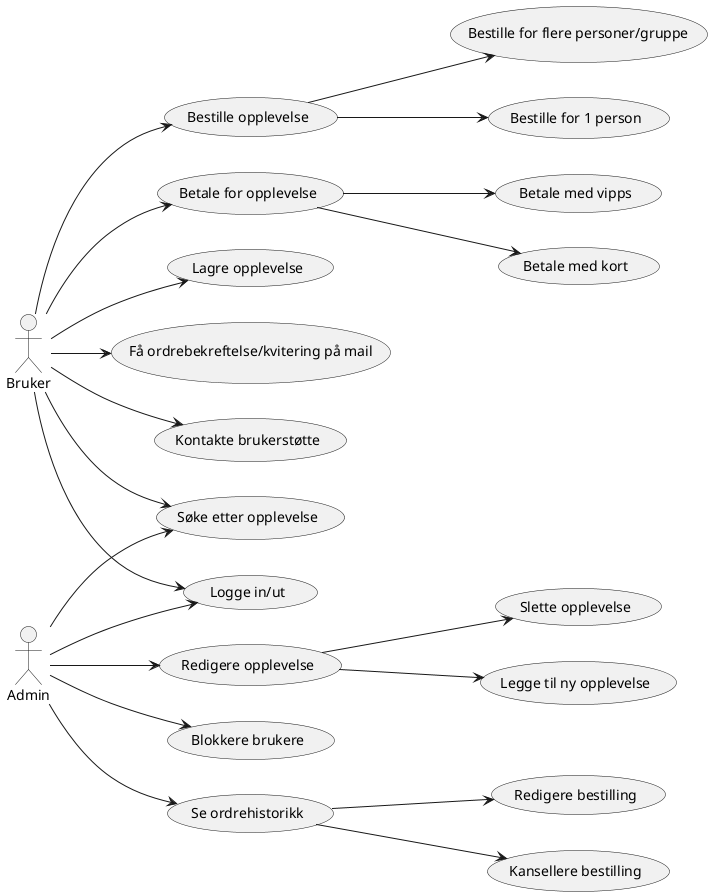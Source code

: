 @startuml oppgave1
left to right direction
:Bruker: --> (Bestille opplevelse) 
(Bestille opplevelse) --> (Bestille for flere personer/gruppe)
(Bestille opplevelse) --> (Bestille for 1 person)
:Bruker: --> (Betale for opplevelse)
(Betale for opplevelse) --> (Betale med vipps)
(Betale for opplevelse) --> (Betale med kort)
:Bruker: --> (Lagre opplevelse)
:Bruker: --> (Søke etter opplevelse)
:Bruker: --> (Logge in/ut)
:Bruker: --> (Få ordrebekreftelse/kvitering på mail)
:Bruker: --> (Kontakte brukerstøtte)
(Redigere opplevelse) --> (Slette opplevelse)
:Admin: --> (Redigere opplevelse)
(Redigere opplevelse) --> (Legge til ny opplevelse)
:Admin: --> (Blokkere brukere)
(Se ordrehistorikk) --> (Redigere bestilling)
(Se ordrehistorikk) --> (Kansellere bestilling)
:Admin: --> (Søke etter opplevelse)
:Admin: --> (Se ordrehistorikk)
:Admin: --> (Logge in/ut)
@enduml
PlantUML-kildekode til for use caset
